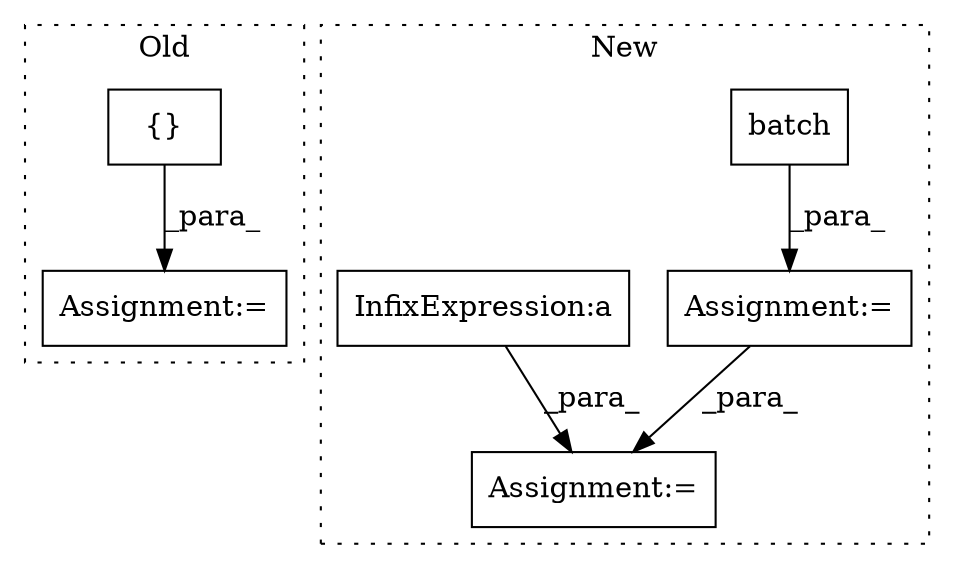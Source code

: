 digraph G {
subgraph cluster0 {
1 [label="{}" a="4" s="3487,3512" l="1,1" shape="box"];
3 [label="Assignment:=" a="7" s="3445" l="2" shape="box"];
label = "Old";
style="dotted";
}
subgraph cluster1 {
2 [label="batch" a="32" s="3206,3237" l="6,1" shape="box"];
4 [label="Assignment:=" a="7" s="3503" l="1" shape="box"];
5 [label="InfixExpression:a" a="27" s="3473" l="3" shape="box"];
6 [label="Assignment:=" a="7" s="3197" l="1" shape="box"];
label = "New";
style="dotted";
}
1 -> 3 [label="_para_"];
2 -> 6 [label="_para_"];
5 -> 4 [label="_para_"];
6 -> 4 [label="_para_"];
}